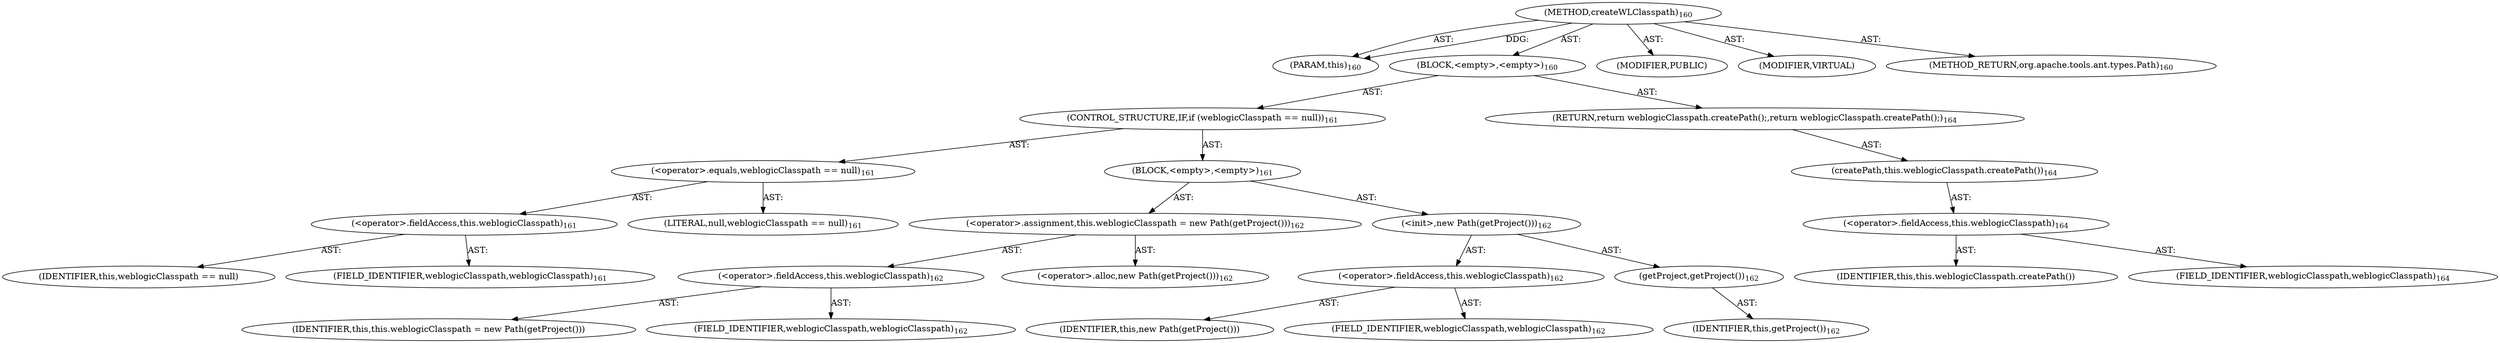 digraph "createWLClasspath" {  
"111669149697" [label = <(METHOD,createWLClasspath)<SUB>160</SUB>> ]
"115964116993" [label = <(PARAM,this)<SUB>160</SUB>> ]
"25769803778" [label = <(BLOCK,&lt;empty&gt;,&lt;empty&gt;)<SUB>160</SUB>> ]
"47244640257" [label = <(CONTROL_STRUCTURE,IF,if (weblogicClasspath == null))<SUB>161</SUB>> ]
"30064771082" [label = <(&lt;operator&gt;.equals,weblogicClasspath == null)<SUB>161</SUB>> ]
"30064771083" [label = <(&lt;operator&gt;.fieldAccess,this.weblogicClasspath)<SUB>161</SUB>> ]
"68719476765" [label = <(IDENTIFIER,this,weblogicClasspath == null)> ]
"55834574852" [label = <(FIELD_IDENTIFIER,weblogicClasspath,weblogicClasspath)<SUB>161</SUB>> ]
"90194313217" [label = <(LITERAL,null,weblogicClasspath == null)<SUB>161</SUB>> ]
"25769803779" [label = <(BLOCK,&lt;empty&gt;,&lt;empty&gt;)<SUB>161</SUB>> ]
"30064771084" [label = <(&lt;operator&gt;.assignment,this.weblogicClasspath = new Path(getProject()))<SUB>162</SUB>> ]
"30064771085" [label = <(&lt;operator&gt;.fieldAccess,this.weblogicClasspath)<SUB>162</SUB>> ]
"68719476766" [label = <(IDENTIFIER,this,this.weblogicClasspath = new Path(getProject()))> ]
"55834574853" [label = <(FIELD_IDENTIFIER,weblogicClasspath,weblogicClasspath)<SUB>162</SUB>> ]
"30064771086" [label = <(&lt;operator&gt;.alloc,new Path(getProject()))<SUB>162</SUB>> ]
"30064771087" [label = <(&lt;init&gt;,new Path(getProject()))<SUB>162</SUB>> ]
"30064771088" [label = <(&lt;operator&gt;.fieldAccess,this.weblogicClasspath)<SUB>162</SUB>> ]
"68719476767" [label = <(IDENTIFIER,this,new Path(getProject()))> ]
"55834574854" [label = <(FIELD_IDENTIFIER,weblogicClasspath,weblogicClasspath)<SUB>162</SUB>> ]
"30064771089" [label = <(getProject,getProject())<SUB>162</SUB>> ]
"68719476737" [label = <(IDENTIFIER,this,getProject())<SUB>162</SUB>> ]
"146028888065" [label = <(RETURN,return weblogicClasspath.createPath();,return weblogicClasspath.createPath();)<SUB>164</SUB>> ]
"30064771090" [label = <(createPath,this.weblogicClasspath.createPath())<SUB>164</SUB>> ]
"30064771091" [label = <(&lt;operator&gt;.fieldAccess,this.weblogicClasspath)<SUB>164</SUB>> ]
"68719476768" [label = <(IDENTIFIER,this,this.weblogicClasspath.createPath())> ]
"55834574855" [label = <(FIELD_IDENTIFIER,weblogicClasspath,weblogicClasspath)<SUB>164</SUB>> ]
"133143986198" [label = <(MODIFIER,PUBLIC)> ]
"133143986199" [label = <(MODIFIER,VIRTUAL)> ]
"128849018881" [label = <(METHOD_RETURN,org.apache.tools.ant.types.Path)<SUB>160</SUB>> ]
  "111669149697" -> "115964116993"  [ label = "AST: "] 
  "111669149697" -> "25769803778"  [ label = "AST: "] 
  "111669149697" -> "133143986198"  [ label = "AST: "] 
  "111669149697" -> "133143986199"  [ label = "AST: "] 
  "111669149697" -> "128849018881"  [ label = "AST: "] 
  "25769803778" -> "47244640257"  [ label = "AST: "] 
  "25769803778" -> "146028888065"  [ label = "AST: "] 
  "47244640257" -> "30064771082"  [ label = "AST: "] 
  "47244640257" -> "25769803779"  [ label = "AST: "] 
  "30064771082" -> "30064771083"  [ label = "AST: "] 
  "30064771082" -> "90194313217"  [ label = "AST: "] 
  "30064771083" -> "68719476765"  [ label = "AST: "] 
  "30064771083" -> "55834574852"  [ label = "AST: "] 
  "25769803779" -> "30064771084"  [ label = "AST: "] 
  "25769803779" -> "30064771087"  [ label = "AST: "] 
  "30064771084" -> "30064771085"  [ label = "AST: "] 
  "30064771084" -> "30064771086"  [ label = "AST: "] 
  "30064771085" -> "68719476766"  [ label = "AST: "] 
  "30064771085" -> "55834574853"  [ label = "AST: "] 
  "30064771087" -> "30064771088"  [ label = "AST: "] 
  "30064771087" -> "30064771089"  [ label = "AST: "] 
  "30064771088" -> "68719476767"  [ label = "AST: "] 
  "30064771088" -> "55834574854"  [ label = "AST: "] 
  "30064771089" -> "68719476737"  [ label = "AST: "] 
  "146028888065" -> "30064771090"  [ label = "AST: "] 
  "30064771090" -> "30064771091"  [ label = "AST: "] 
  "30064771091" -> "68719476768"  [ label = "AST: "] 
  "30064771091" -> "55834574855"  [ label = "AST: "] 
  "111669149697" -> "115964116993"  [ label = "DDG: "] 
}

